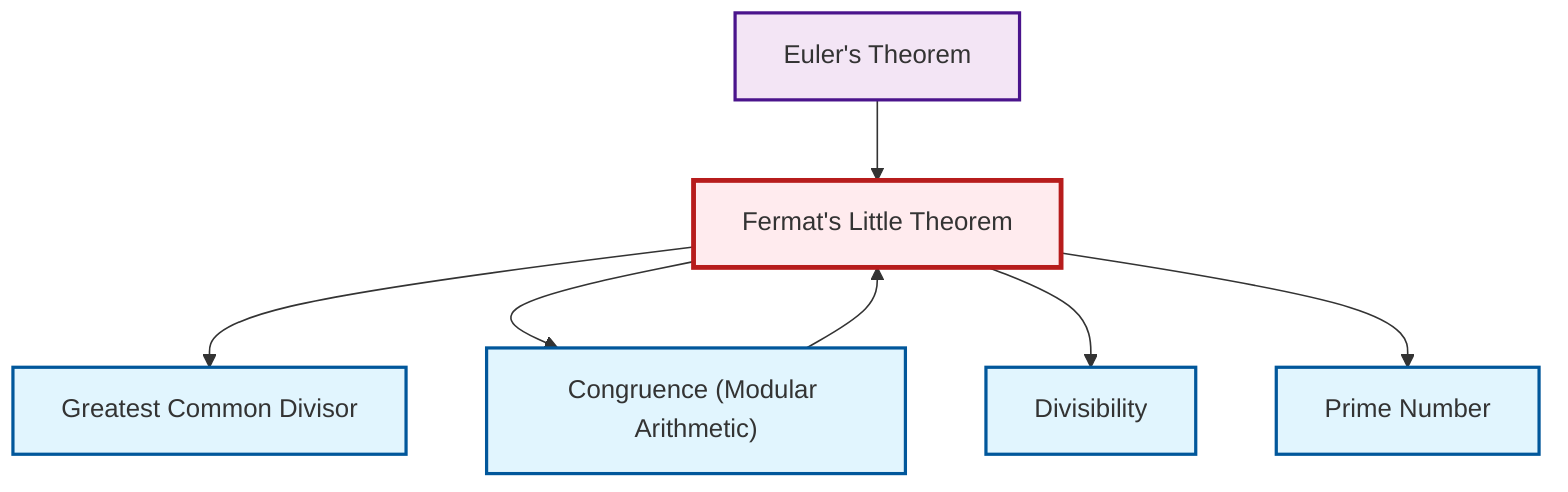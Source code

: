 graph TD
    classDef definition fill:#e1f5fe,stroke:#01579b,stroke-width:2px
    classDef theorem fill:#f3e5f5,stroke:#4a148c,stroke-width:2px
    classDef axiom fill:#fff3e0,stroke:#e65100,stroke-width:2px
    classDef example fill:#e8f5e9,stroke:#1b5e20,stroke-width:2px
    classDef current fill:#ffebee,stroke:#b71c1c,stroke-width:3px
    def-prime["Prime Number"]:::definition
    def-gcd["Greatest Common Divisor"]:::definition
    thm-fermat-little["Fermat's Little Theorem"]:::theorem
    def-divisibility["Divisibility"]:::definition
    def-congruence["Congruence (Modular Arithmetic)"]:::definition
    thm-euler["Euler's Theorem"]:::theorem
    thm-fermat-little --> def-gcd
    def-congruence --> thm-fermat-little
    thm-fermat-little --> def-congruence
    thm-fermat-little --> def-divisibility
    thm-fermat-little --> def-prime
    thm-euler --> thm-fermat-little
    class thm-fermat-little current